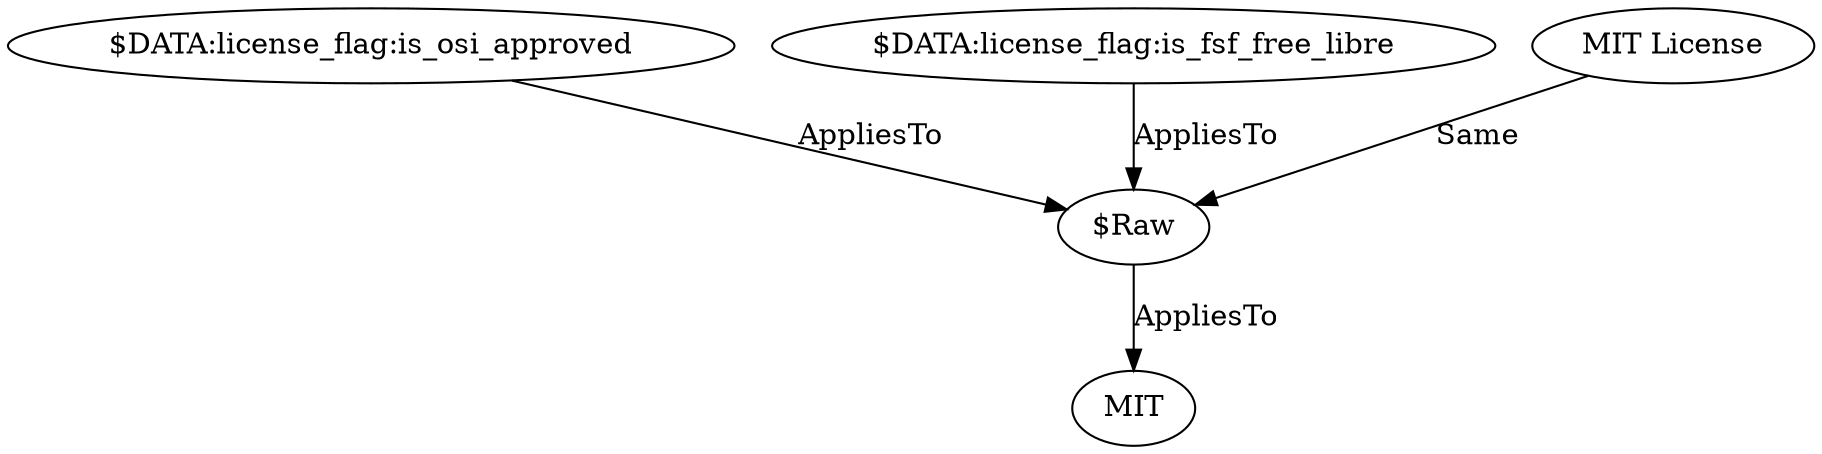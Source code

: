 digraph {
    3 [ label = "$DATA:license_flag:is_osi_approved" ]
    13 [ label = "$DATA:license_flag:is_fsf_free_libre" ]
    870 [ label = "MIT" ]
    871 [ label = "$Raw" ]
    872 [ label = "MIT License" ]
    871 -> 870 [ label = "AppliesTo" ]
    872 -> 871 [ label = "Same" ]
    13 -> 871 [ label = "AppliesTo" ]
    3 -> 871 [ label = "AppliesTo" ]
}
